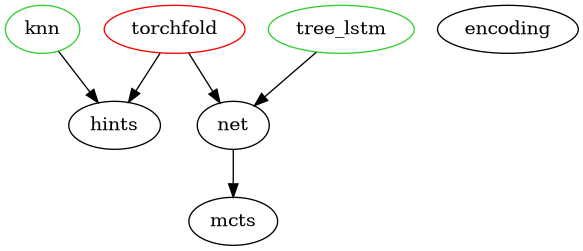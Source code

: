 @startdotdigraph Dependency{    knn[color=limegreen];    torchfold[color=red];    tree_lstm[color=limegreen]    encoding;    knn -> hints;    torchfold -> hints;    torchfold -> net;    tree_lstm -> net;    net -> mcts;'    hints -> main'    mcts -> main'    net -> main'    encoding -> main'    tree_lstm -> main}@enddot